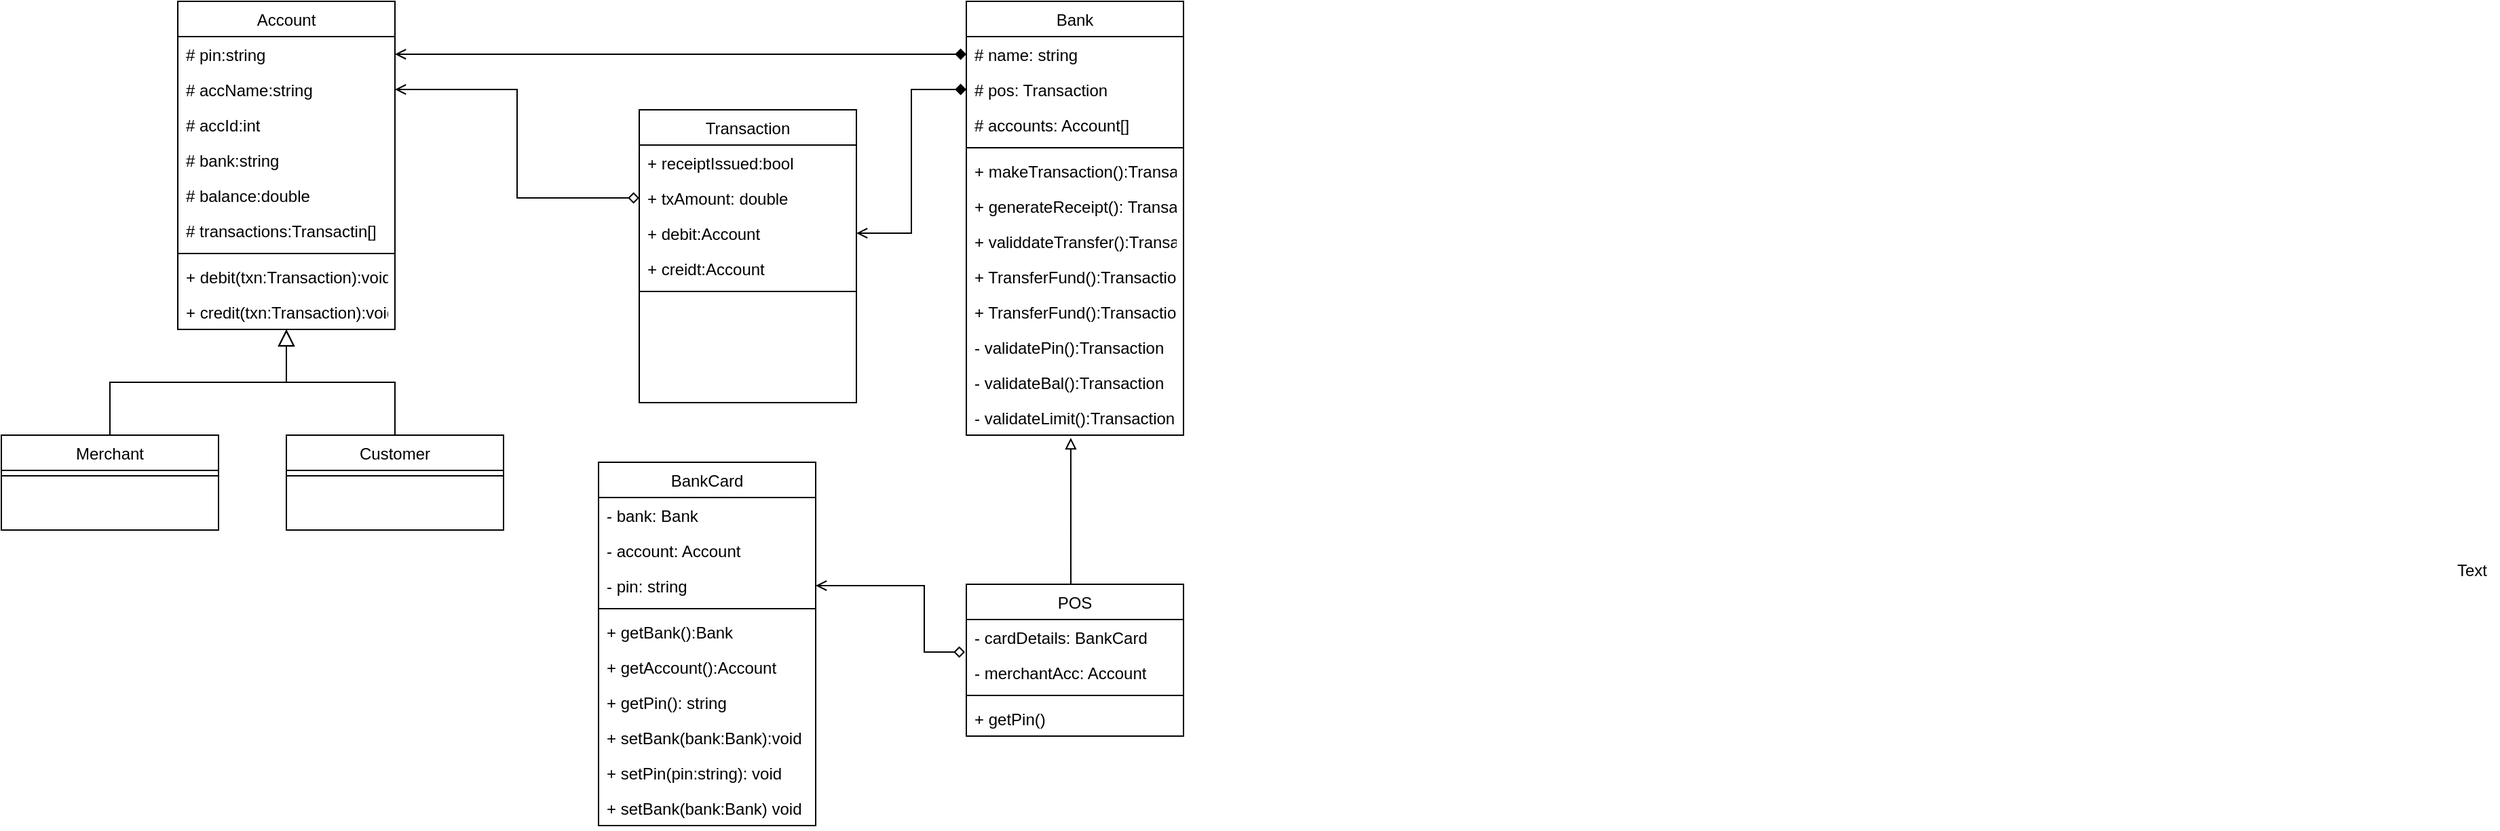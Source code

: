 <mxfile version="13.4.5" type="device"><diagram id="TvTmepOwwAZB-vxEcBIe" name="Page-1"><mxGraphModel dx="2255" dy="806" grid="1" gridSize="10" guides="1" tooltips="1" connect="1" arrows="1" fold="1" page="1" pageScale="1" pageWidth="1169" pageHeight="827" math="0" shadow="0"><root><mxCell id="WIyWlLk6GJQsqaUBKTNV-0"/><mxCell id="WIyWlLk6GJQsqaUBKTNV-1" parent="WIyWlLk6GJQsqaUBKTNV-0"/><mxCell id="zkfFHV4jXpPFQw0GAbJ--12" value="" style="endArrow=block;endSize=10;endFill=0;shadow=0;strokeWidth=1;rounded=0;edgeStyle=elbowEdgeStyle;elbow=vertical;" parent="WIyWlLk6GJQsqaUBKTNV-1" source="zkfFHV4jXpPFQw0GAbJ--6" target="zkfFHV4jXpPFQw0GAbJ--0" edge="1"><mxGeometry width="160" relative="1" as="geometry"><mxPoint x="-390" y="293" as="sourcePoint"/><mxPoint x="-390" y="293" as="targetPoint"/></mxGeometry></mxCell><mxCell id="zkfFHV4jXpPFQw0GAbJ--16" value="" style="endArrow=block;endSize=10;endFill=0;shadow=0;strokeWidth=1;rounded=0;edgeStyle=elbowEdgeStyle;elbow=vertical;" parent="WIyWlLk6GJQsqaUBKTNV-1" source="zkfFHV4jXpPFQw0GAbJ--13" target="zkfFHV4jXpPFQw0GAbJ--0" edge="1"><mxGeometry width="160" relative="1" as="geometry"><mxPoint x="-380" y="463" as="sourcePoint"/><mxPoint x="-280" y="361" as="targetPoint"/></mxGeometry></mxCell><mxCell id="q-XFVZtq3Wa7IhaP2TkE-14" style="edgeStyle=orthogonalEdgeStyle;rounded=0;orthogonalLoop=1;jettySize=auto;html=1;entryX=1;entryY=0.5;entryDx=0;entryDy=0;endArrow=open;endFill=0;startArrow=diamond;startFill=0;" parent="WIyWlLk6GJQsqaUBKTNV-1" target="DnSZyRbC5Adzsmcf2A6J-9" edge="1"><mxGeometry relative="1" as="geometry"><mxPoint x="240" y="610" as="sourcePoint"/><Array as="points"><mxPoint x="210" y="610"/><mxPoint x="210" y="561"/></Array></mxGeometry></mxCell><mxCell id="DnSZyRbC5Adzsmcf2A6J-6" value="BankCard" style="swimlane;fontStyle=0;align=center;verticalAlign=top;childLayout=stackLayout;horizontal=1;startSize=26;horizontalStack=0;resizeParent=1;resizeLast=0;collapsible=1;marginBottom=0;rounded=0;shadow=0;strokeWidth=1;" parent="WIyWlLk6GJQsqaUBKTNV-1" vertex="1"><mxGeometry x="-30" y="470" width="160" height="268" as="geometry"><mxRectangle x="230" y="140" width="160" height="26" as="alternateBounds"/></mxGeometry></mxCell><mxCell id="DnSZyRbC5Adzsmcf2A6J-7" value="- bank: Bank" style="text;align=left;verticalAlign=top;spacingLeft=4;spacingRight=4;overflow=hidden;rotatable=0;points=[[0,0.5],[1,0.5]];portConstraint=eastwest;" parent="DnSZyRbC5Adzsmcf2A6J-6" vertex="1"><mxGeometry y="26" width="160" height="26" as="geometry"/></mxCell><mxCell id="DnSZyRbC5Adzsmcf2A6J-8" value="- account: Account" style="text;align=left;verticalAlign=top;spacingLeft=4;spacingRight=4;overflow=hidden;rotatable=0;points=[[0,0.5],[1,0.5]];portConstraint=eastwest;rounded=0;shadow=0;html=0;" parent="DnSZyRbC5Adzsmcf2A6J-6" vertex="1"><mxGeometry y="52" width="160" height="26" as="geometry"/></mxCell><mxCell id="DnSZyRbC5Adzsmcf2A6J-9" value="- pin: string" style="text;align=left;verticalAlign=top;spacingLeft=4;spacingRight=4;overflow=hidden;rotatable=0;points=[[0,0.5],[1,0.5]];portConstraint=eastwest;rounded=0;shadow=0;html=0;" parent="DnSZyRbC5Adzsmcf2A6J-6" vertex="1"><mxGeometry y="78" width="160" height="26" as="geometry"/></mxCell><mxCell id="DnSZyRbC5Adzsmcf2A6J-10" value="" style="line;html=1;strokeWidth=1;align=left;verticalAlign=middle;spacingTop=-1;spacingLeft=3;spacingRight=3;rotatable=0;labelPosition=right;points=[];portConstraint=eastwest;" parent="DnSZyRbC5Adzsmcf2A6J-6" vertex="1"><mxGeometry y="104" width="160" height="8" as="geometry"/></mxCell><mxCell id="DnSZyRbC5Adzsmcf2A6J-11" value="+ getBank():Bank" style="text;align=left;verticalAlign=top;spacingLeft=4;spacingRight=4;overflow=hidden;rotatable=0;points=[[0,0.5],[1,0.5]];portConstraint=eastwest;" parent="DnSZyRbC5Adzsmcf2A6J-6" vertex="1"><mxGeometry y="112" width="160" height="26" as="geometry"/></mxCell><mxCell id="q-XFVZtq3Wa7IhaP2TkE-2" value="+ getAccount():Account" style="text;align=left;verticalAlign=top;spacingLeft=4;spacingRight=4;overflow=hidden;rotatable=0;points=[[0,0.5],[1,0.5]];portConstraint=eastwest;" parent="DnSZyRbC5Adzsmcf2A6J-6" vertex="1"><mxGeometry y="138" width="160" height="26" as="geometry"/></mxCell><mxCell id="q-XFVZtq3Wa7IhaP2TkE-5" value="+ getPin(): string" style="text;align=left;verticalAlign=top;spacingLeft=4;spacingRight=4;overflow=hidden;rotatable=0;points=[[0,0.5],[1,0.5]];portConstraint=eastwest;" parent="DnSZyRbC5Adzsmcf2A6J-6" vertex="1"><mxGeometry y="164" width="160" height="26" as="geometry"/></mxCell><mxCell id="q-XFVZtq3Wa7IhaP2TkE-1" value="+ setBank(bank:Bank):void" style="text;align=left;verticalAlign=top;spacingLeft=4;spacingRight=4;overflow=hidden;rotatable=0;points=[[0,0.5],[1,0.5]];portConstraint=eastwest;" parent="DnSZyRbC5Adzsmcf2A6J-6" vertex="1"><mxGeometry y="190" width="160" height="26" as="geometry"/></mxCell><mxCell id="q-XFVZtq3Wa7IhaP2TkE-3" value="+ setPin(pin:string): void" style="text;align=left;verticalAlign=top;spacingLeft=4;spacingRight=4;overflow=hidden;rotatable=0;points=[[0,0.5],[1,0.5]];portConstraint=eastwest;" parent="DnSZyRbC5Adzsmcf2A6J-6" vertex="1"><mxGeometry y="216" width="160" height="26" as="geometry"/></mxCell><mxCell id="q-XFVZtq3Wa7IhaP2TkE-4" value="+ setBank(bank:Bank) void" style="text;align=left;verticalAlign=top;spacingLeft=4;spacingRight=4;overflow=hidden;rotatable=0;points=[[0,0.5],[1,0.5]];portConstraint=eastwest;" parent="DnSZyRbC5Adzsmcf2A6J-6" vertex="1"><mxGeometry y="242" width="160" height="26" as="geometry"/></mxCell><mxCell id="zkfFHV4jXpPFQw0GAbJ--0" value="Account" style="swimlane;fontStyle=0;align=center;verticalAlign=top;childLayout=stackLayout;horizontal=1;startSize=26;horizontalStack=0;resizeParent=1;resizeLast=0;collapsible=1;marginBottom=0;rounded=0;shadow=0;strokeWidth=1;" parent="WIyWlLk6GJQsqaUBKTNV-1" vertex="1"><mxGeometry x="-340" y="130" width="160" height="242" as="geometry"><mxRectangle x="230" y="140" width="160" height="26" as="alternateBounds"/></mxGeometry></mxCell><mxCell id="zkfFHV4jXpPFQw0GAbJ--1" value="# pin:string" style="text;align=left;verticalAlign=top;spacingLeft=4;spacingRight=4;overflow=hidden;rotatable=0;points=[[0,0.5],[1,0.5]];portConstraint=eastwest;" parent="zkfFHV4jXpPFQw0GAbJ--0" vertex="1"><mxGeometry y="26" width="160" height="26" as="geometry"/></mxCell><mxCell id="zkfFHV4jXpPFQw0GAbJ--2" value="# accName:string" style="text;align=left;verticalAlign=top;spacingLeft=4;spacingRight=4;overflow=hidden;rotatable=0;points=[[0,0.5],[1,0.5]];portConstraint=eastwest;rounded=0;shadow=0;html=0;" parent="zkfFHV4jXpPFQw0GAbJ--0" vertex="1"><mxGeometry y="52" width="160" height="26" as="geometry"/></mxCell><mxCell id="zkfFHV4jXpPFQw0GAbJ--3" value="# accId:int" style="text;align=left;verticalAlign=top;spacingLeft=4;spacingRight=4;overflow=hidden;rotatable=0;points=[[0,0.5],[1,0.5]];portConstraint=eastwest;rounded=0;shadow=0;html=0;" parent="zkfFHV4jXpPFQw0GAbJ--0" vertex="1"><mxGeometry y="78" width="160" height="26" as="geometry"/></mxCell><mxCell id="q-XFVZtq3Wa7IhaP2TkE-18" value="# bank:string" style="text;align=left;verticalAlign=top;spacingLeft=4;spacingRight=4;overflow=hidden;rotatable=0;points=[[0,0.5],[1,0.5]];portConstraint=eastwest;rounded=0;shadow=0;html=0;" parent="zkfFHV4jXpPFQw0GAbJ--0" vertex="1"><mxGeometry y="104" width="160" height="26" as="geometry"/></mxCell><mxCell id="q-XFVZtq3Wa7IhaP2TkE-29" value="# balance:double" style="text;align=left;verticalAlign=top;spacingLeft=4;spacingRight=4;overflow=hidden;rotatable=0;points=[[0,0.5],[1,0.5]];portConstraint=eastwest;rounded=0;shadow=0;html=0;" parent="zkfFHV4jXpPFQw0GAbJ--0" vertex="1"><mxGeometry y="130" width="160" height="26" as="geometry"/></mxCell><mxCell id="q-XFVZtq3Wa7IhaP2TkE-30" value="# transactions:Transactin[]" style="text;align=left;verticalAlign=top;spacingLeft=4;spacingRight=4;overflow=hidden;rotatable=0;points=[[0,0.5],[1,0.5]];portConstraint=eastwest;rounded=0;shadow=0;html=0;" parent="zkfFHV4jXpPFQw0GAbJ--0" vertex="1"><mxGeometry y="156" width="160" height="26" as="geometry"/></mxCell><mxCell id="zkfFHV4jXpPFQw0GAbJ--4" value="" style="line;html=1;strokeWidth=1;align=left;verticalAlign=middle;spacingTop=-1;spacingLeft=3;spacingRight=3;rotatable=0;labelPosition=right;points=[];portConstraint=eastwest;" parent="zkfFHV4jXpPFQw0GAbJ--0" vertex="1"><mxGeometry y="182" width="160" height="8" as="geometry"/></mxCell><mxCell id="zkfFHV4jXpPFQw0GAbJ--5" value="+ debit(txn:Transaction):void" style="text;align=left;verticalAlign=top;spacingLeft=4;spacingRight=4;overflow=hidden;rotatable=0;points=[[0,0.5],[1,0.5]];portConstraint=eastwest;" parent="zkfFHV4jXpPFQw0GAbJ--0" vertex="1"><mxGeometry y="190" width="160" height="26" as="geometry"/></mxCell><mxCell id="q-XFVZtq3Wa7IhaP2TkE-31" value="+ credit(txn:Transaction):void" style="text;align=left;verticalAlign=top;spacingLeft=4;spacingRight=4;overflow=hidden;rotatable=0;points=[[0,0.5],[1,0.5]];portConstraint=eastwest;" parent="zkfFHV4jXpPFQw0GAbJ--0" vertex="1"><mxGeometry y="216" width="160" height="26" as="geometry"/></mxCell><mxCell id="zkfFHV4jXpPFQw0GAbJ--6" value="Merchant" style="swimlane;fontStyle=0;align=center;verticalAlign=top;childLayout=stackLayout;horizontal=1;startSize=26;horizontalStack=0;resizeParent=1;resizeLast=0;collapsible=1;marginBottom=0;rounded=0;shadow=0;strokeWidth=1;" parent="WIyWlLk6GJQsqaUBKTNV-1" vertex="1"><mxGeometry x="-470" y="450" width="160" height="70" as="geometry"><mxRectangle x="130" y="380" width="160" height="26" as="alternateBounds"/></mxGeometry></mxCell><mxCell id="zkfFHV4jXpPFQw0GAbJ--9" value="" style="line;html=1;strokeWidth=1;align=left;verticalAlign=middle;spacingTop=-1;spacingLeft=3;spacingRight=3;rotatable=0;labelPosition=right;points=[];portConstraint=eastwest;" parent="zkfFHV4jXpPFQw0GAbJ--6" vertex="1"><mxGeometry y="26" width="160" height="8" as="geometry"/></mxCell><mxCell id="zkfFHV4jXpPFQw0GAbJ--13" value="Customer" style="swimlane;fontStyle=0;align=center;verticalAlign=top;childLayout=stackLayout;horizontal=1;startSize=26;horizontalStack=0;resizeParent=1;resizeLast=0;collapsible=1;marginBottom=0;rounded=0;shadow=0;strokeWidth=1;" parent="WIyWlLk6GJQsqaUBKTNV-1" vertex="1"><mxGeometry x="-260" y="450" width="160" height="70" as="geometry"><mxRectangle x="340" y="380" width="170" height="26" as="alternateBounds"/></mxGeometry></mxCell><mxCell id="zkfFHV4jXpPFQw0GAbJ--15" value="" style="line;html=1;strokeWidth=1;align=left;verticalAlign=middle;spacingTop=-1;spacingLeft=3;spacingRight=3;rotatable=0;labelPosition=right;points=[];portConstraint=eastwest;" parent="zkfFHV4jXpPFQw0GAbJ--13" vertex="1"><mxGeometry y="26" width="160" height="8" as="geometry"/></mxCell><mxCell id="zkfFHV4jXpPFQw0GAbJ--17" value="Transaction" style="swimlane;fontStyle=0;align=center;verticalAlign=top;childLayout=stackLayout;horizontal=1;startSize=26;horizontalStack=0;resizeParent=1;resizeLast=0;collapsible=1;marginBottom=0;rounded=0;shadow=0;strokeWidth=1;" parent="WIyWlLk6GJQsqaUBKTNV-1" vertex="1"><mxGeometry y="210" width="160" height="216" as="geometry"><mxRectangle x="550" y="140" width="160" height="26" as="alternateBounds"/></mxGeometry></mxCell><mxCell id="zkfFHV4jXpPFQw0GAbJ--18" value="+ receiptIssued:bool" style="text;align=left;verticalAlign=top;spacingLeft=4;spacingRight=4;overflow=hidden;rotatable=0;points=[[0,0.5],[1,0.5]];portConstraint=eastwest;" parent="zkfFHV4jXpPFQw0GAbJ--17" vertex="1"><mxGeometry y="26" width="160" height="26" as="geometry"/></mxCell><mxCell id="zkfFHV4jXpPFQw0GAbJ--19" value="+ txAmount: double" style="text;align=left;verticalAlign=top;spacingLeft=4;spacingRight=4;overflow=hidden;rotatable=0;points=[[0,0.5],[1,0.5]];portConstraint=eastwest;rounded=0;shadow=0;html=0;" parent="zkfFHV4jXpPFQw0GAbJ--17" vertex="1"><mxGeometry y="52" width="160" height="26" as="geometry"/></mxCell><mxCell id="zkfFHV4jXpPFQw0GAbJ--20" value="+ debit:Account" style="text;align=left;verticalAlign=top;spacingLeft=4;spacingRight=4;overflow=hidden;rotatable=0;points=[[0,0.5],[1,0.5]];portConstraint=eastwest;rounded=0;shadow=0;html=0;" parent="zkfFHV4jXpPFQw0GAbJ--17" vertex="1"><mxGeometry y="78" width="160" height="26" as="geometry"/></mxCell><mxCell id="zkfFHV4jXpPFQw0GAbJ--21" value="+ creidt:Account" style="text;align=left;verticalAlign=top;spacingLeft=4;spacingRight=4;overflow=hidden;rotatable=0;points=[[0,0.5],[1,0.5]];portConstraint=eastwest;rounded=0;shadow=0;html=0;" parent="zkfFHV4jXpPFQw0GAbJ--17" vertex="1"><mxGeometry y="104" width="160" height="26" as="geometry"/></mxCell><mxCell id="zkfFHV4jXpPFQw0GAbJ--23" value="" style="line;html=1;strokeWidth=1;align=left;verticalAlign=middle;spacingTop=-1;spacingLeft=3;spacingRight=3;rotatable=0;labelPosition=right;points=[];portConstraint=eastwest;" parent="zkfFHV4jXpPFQw0GAbJ--17" vertex="1"><mxGeometry y="130" width="160" height="8" as="geometry"/></mxCell><mxCell id="DnSZyRbC5Adzsmcf2A6J-0" value="Bank" style="swimlane;fontStyle=0;align=center;verticalAlign=top;childLayout=stackLayout;horizontal=1;startSize=26;horizontalStack=0;resizeParent=1;resizeLast=0;collapsible=1;marginBottom=0;rounded=0;shadow=0;strokeWidth=1;" parent="WIyWlLk6GJQsqaUBKTNV-1" vertex="1"><mxGeometry x="241" y="130" width="160" height="320" as="geometry"><mxRectangle x="230" y="140" width="160" height="26" as="alternateBounds"/></mxGeometry></mxCell><mxCell id="DnSZyRbC5Adzsmcf2A6J-1" value="# name: string" style="text;align=left;verticalAlign=top;spacingLeft=4;spacingRight=4;overflow=hidden;rotatable=0;points=[[0,0.5],[1,0.5]];portConstraint=eastwest;" parent="DnSZyRbC5Adzsmcf2A6J-0" vertex="1"><mxGeometry y="26" width="160" height="26" as="geometry"/></mxCell><mxCell id="DnSZyRbC5Adzsmcf2A6J-13" value="# pos: Transaction" style="text;align=left;verticalAlign=top;spacingLeft=4;spacingRight=4;overflow=hidden;rotatable=0;points=[[0,0.5],[1,0.5]];portConstraint=eastwest;" parent="DnSZyRbC5Adzsmcf2A6J-0" vertex="1"><mxGeometry y="52" width="160" height="26" as="geometry"/></mxCell><mxCell id="q-XFVZtq3Wa7IhaP2TkE-16" value="# accounts: Account[]" style="text;align=left;verticalAlign=top;spacingLeft=4;spacingRight=4;overflow=hidden;rotatable=0;points=[[0,0.5],[1,0.5]];portConstraint=eastwest;" parent="DnSZyRbC5Adzsmcf2A6J-0" vertex="1"><mxGeometry y="78" width="160" height="26" as="geometry"/></mxCell><mxCell id="DnSZyRbC5Adzsmcf2A6J-4" value="" style="line;html=1;strokeWidth=1;align=left;verticalAlign=middle;spacingTop=-1;spacingLeft=3;spacingRight=3;rotatable=0;labelPosition=right;points=[];portConstraint=eastwest;" parent="DnSZyRbC5Adzsmcf2A6J-0" vertex="1"><mxGeometry y="104" width="160" height="8" as="geometry"/></mxCell><mxCell id="q-XFVZtq3Wa7IhaP2TkE-6" value="+ makeTransaction():Transaction" style="text;align=left;verticalAlign=top;spacingLeft=4;spacingRight=4;overflow=hidden;rotatable=0;points=[[0,0.5],[1,0.5]];portConstraint=eastwest;" parent="DnSZyRbC5Adzsmcf2A6J-0" vertex="1"><mxGeometry y="112" width="160" height="26" as="geometry"/></mxCell><mxCell id="DnSZyRbC5Adzsmcf2A6J-5" value="+ generateReceipt(): Transaction" style="text;align=left;verticalAlign=top;spacingLeft=4;spacingRight=4;overflow=hidden;rotatable=0;points=[[0,0.5],[1,0.5]];portConstraint=eastwest;" parent="DnSZyRbC5Adzsmcf2A6J-0" vertex="1"><mxGeometry y="138" width="160" height="26" as="geometry"/></mxCell><mxCell id="q-XFVZtq3Wa7IhaP2TkE-12" value="+ validdateTransfer():Transaction" style="text;align=left;verticalAlign=top;spacingLeft=4;spacingRight=4;overflow=hidden;rotatable=0;points=[[0,0.5],[1,0.5]];portConstraint=eastwest;" parent="DnSZyRbC5Adzsmcf2A6J-0" vertex="1"><mxGeometry y="164" width="160" height="26" as="geometry"/></mxCell><mxCell id="q-XFVZtq3Wa7IhaP2TkE-21" value="+ TransferFund():Transaction" style="text;align=left;verticalAlign=top;spacingLeft=4;spacingRight=4;overflow=hidden;rotatable=0;points=[[0,0.5],[1,0.5]];portConstraint=eastwest;" parent="DnSZyRbC5Adzsmcf2A6J-0" vertex="1"><mxGeometry y="190" width="160" height="26" as="geometry"/></mxCell><mxCell id="q-XFVZtq3Wa7IhaP2TkE-22" value="+ TransferFund():Transaction" style="text;align=left;verticalAlign=top;spacingLeft=4;spacingRight=4;overflow=hidden;rotatable=0;points=[[0,0.5],[1,0.5]];portConstraint=eastwest;" parent="DnSZyRbC5Adzsmcf2A6J-0" vertex="1"><mxGeometry y="216" width="160" height="26" as="geometry"/></mxCell><mxCell id="q-XFVZtq3Wa7IhaP2TkE-24" value="- validatePin():Transaction" style="text;align=left;verticalAlign=top;spacingLeft=4;spacingRight=4;overflow=hidden;rotatable=0;points=[[0,0.5],[1,0.5]];portConstraint=eastwest;" parent="DnSZyRbC5Adzsmcf2A6J-0" vertex="1"><mxGeometry y="242" width="160" height="26" as="geometry"/></mxCell><mxCell id="q-XFVZtq3Wa7IhaP2TkE-25" value="- validateBal():Transaction" style="text;align=left;verticalAlign=top;spacingLeft=4;spacingRight=4;overflow=hidden;rotatable=0;points=[[0,0.5],[1,0.5]];portConstraint=eastwest;" parent="DnSZyRbC5Adzsmcf2A6J-0" vertex="1"><mxGeometry y="268" width="160" height="26" as="geometry"/></mxCell><mxCell id="q-XFVZtq3Wa7IhaP2TkE-26" value="- validateLimit():Transaction" style="text;align=left;verticalAlign=top;spacingLeft=4;spacingRight=4;overflow=hidden;rotatable=0;points=[[0,0.5],[1,0.5]];portConstraint=eastwest;" parent="DnSZyRbC5Adzsmcf2A6J-0" vertex="1"><mxGeometry y="294" width="160" height="26" as="geometry"/></mxCell><mxCell id="q-XFVZtq3Wa7IhaP2TkE-27" style="edgeStyle=orthogonalEdgeStyle;rounded=0;orthogonalLoop=1;jettySize=auto;html=1;exitX=0.5;exitY=0;exitDx=0;exitDy=0;startArrow=none;startFill=0;endArrow=block;endFill=0;entryX=0.481;entryY=1.077;entryDx=0;entryDy=0;entryPerimeter=0;" parent="WIyWlLk6GJQsqaUBKTNV-1" source="DnSZyRbC5Adzsmcf2A6J-12" target="q-XFVZtq3Wa7IhaP2TkE-26" edge="1"><mxGeometry relative="1" as="geometry"><mxPoint x="321" y="480" as="targetPoint"/><Array as="points"><mxPoint x="318" y="560"/></Array></mxGeometry></mxCell><mxCell id="DnSZyRbC5Adzsmcf2A6J-12" value="POS" style="swimlane;fontStyle=0;align=center;verticalAlign=top;childLayout=stackLayout;horizontal=1;startSize=26;horizontalStack=0;resizeParent=1;resizeLast=0;collapsible=1;marginBottom=0;rounded=0;shadow=0;strokeWidth=1;" parent="WIyWlLk6GJQsqaUBKTNV-1" vertex="1"><mxGeometry x="241" y="560" width="160" height="112" as="geometry"><mxRectangle x="230" y="140" width="160" height="26" as="alternateBounds"/></mxGeometry></mxCell><mxCell id="DnSZyRbC5Adzsmcf2A6J-14" value="- cardDetails: BankCard" style="text;align=left;verticalAlign=top;spacingLeft=4;spacingRight=4;overflow=hidden;rotatable=0;points=[[0,0.5],[1,0.5]];portConstraint=eastwest;rounded=0;shadow=0;html=0;" parent="DnSZyRbC5Adzsmcf2A6J-12" vertex="1"><mxGeometry y="26" width="160" height="26" as="geometry"/></mxCell><mxCell id="q-XFVZtq3Wa7IhaP2TkE-28" value="- merchantAcc: Account" style="text;align=left;verticalAlign=top;spacingLeft=4;spacingRight=4;overflow=hidden;rotatable=0;points=[[0,0.5],[1,0.5]];portConstraint=eastwest;rounded=0;shadow=0;html=0;" parent="DnSZyRbC5Adzsmcf2A6J-12" vertex="1"><mxGeometry y="52" width="160" height="26" as="geometry"/></mxCell><mxCell id="DnSZyRbC5Adzsmcf2A6J-16" value="" style="line;html=1;strokeWidth=1;align=left;verticalAlign=middle;spacingTop=-1;spacingLeft=3;spacingRight=3;rotatable=0;labelPosition=right;points=[];portConstraint=eastwest;" parent="DnSZyRbC5Adzsmcf2A6J-12" vertex="1"><mxGeometry y="78" width="160" height="8" as="geometry"/></mxCell><mxCell id="DnSZyRbC5Adzsmcf2A6J-17" value="+ getPin()" style="text;align=left;verticalAlign=top;spacingLeft=4;spacingRight=4;overflow=hidden;rotatable=0;points=[[0,0.5],[1,0.5]];portConstraint=eastwest;" parent="DnSZyRbC5Adzsmcf2A6J-12" vertex="1"><mxGeometry y="86" width="160" height="26" as="geometry"/></mxCell><mxCell id="q-XFVZtq3Wa7IhaP2TkE-0" value="Text" style="text;html=1;align=center;verticalAlign=middle;resizable=0;points=[];autosize=1;strokeColor=none;" parent="WIyWlLk6GJQsqaUBKTNV-1" vertex="1"><mxGeometry x="1330" y="540" width="40" height="20" as="geometry"/></mxCell><mxCell id="q-XFVZtq3Wa7IhaP2TkE-15" style="edgeStyle=orthogonalEdgeStyle;rounded=0;orthogonalLoop=1;jettySize=auto;html=1;exitX=0;exitY=0.5;exitDx=0;exitDy=0;entryX=1;entryY=0.5;entryDx=0;entryDy=0;startArrow=diamond;startFill=1;endArrow=open;endFill=0;" parent="WIyWlLk6GJQsqaUBKTNV-1" source="DnSZyRbC5Adzsmcf2A6J-13" target="zkfFHV4jXpPFQw0GAbJ--20" edge="1"><mxGeometry relative="1" as="geometry"/></mxCell><mxCell id="q-XFVZtq3Wa7IhaP2TkE-17" style="edgeStyle=orthogonalEdgeStyle;rounded=0;orthogonalLoop=1;jettySize=auto;html=1;exitX=0;exitY=0.5;exitDx=0;exitDy=0;entryX=1;entryY=0.5;entryDx=0;entryDy=0;startArrow=diamond;startFill=0;endArrow=open;endFill=0;" parent="WIyWlLk6GJQsqaUBKTNV-1" source="zkfFHV4jXpPFQw0GAbJ--19" target="zkfFHV4jXpPFQw0GAbJ--2" edge="1"><mxGeometry relative="1" as="geometry"/></mxCell><mxCell id="q-XFVZtq3Wa7IhaP2TkE-19" style="edgeStyle=orthogonalEdgeStyle;rounded=0;orthogonalLoop=1;jettySize=auto;html=1;exitX=0;exitY=0.5;exitDx=0;exitDy=0;entryX=1;entryY=0.5;entryDx=0;entryDy=0;startArrow=diamond;startFill=1;endArrow=open;endFill=0;" parent="WIyWlLk6GJQsqaUBKTNV-1" source="DnSZyRbC5Adzsmcf2A6J-1" target="zkfFHV4jXpPFQw0GAbJ--1" edge="1"><mxGeometry relative="1" as="geometry"/></mxCell></root></mxGraphModel></diagram></mxfile>